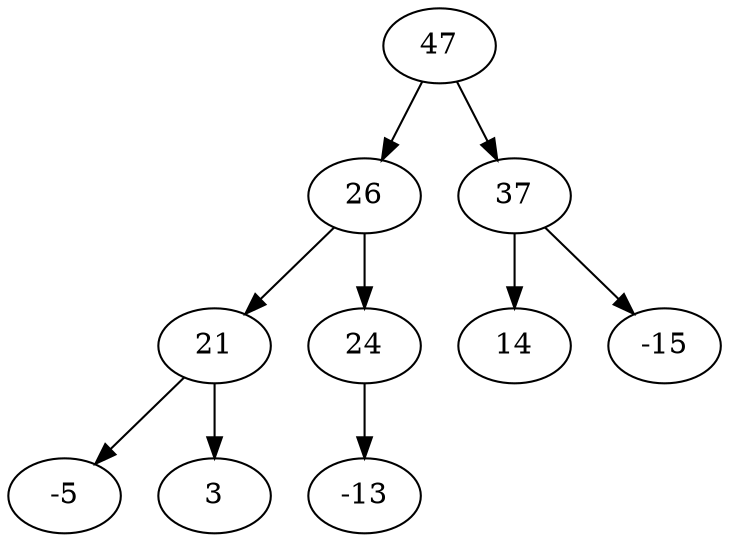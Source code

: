 digraph
{
	index_0 [label ="47"];
	index_1 [label ="26"];
	index_2 [label ="37"];
	index_3 [label ="21"];
	index_4 [label ="24"];
	index_5 [label ="14"];
	index_6 [label ="-15"];
	index_7 [label ="-5"];
	index_8 [label ="3"];
	index_9 [label ="-13"];
	index_0 -> index_1;
	index_0 -> index_2;
	index_1 -> index_3;
	index_1 -> index_4;
	index_2 -> index_5;
	index_2 -> index_6;
	index_3 -> index_7;
	index_3 -> index_8;
	index_4 -> index_9;
}
